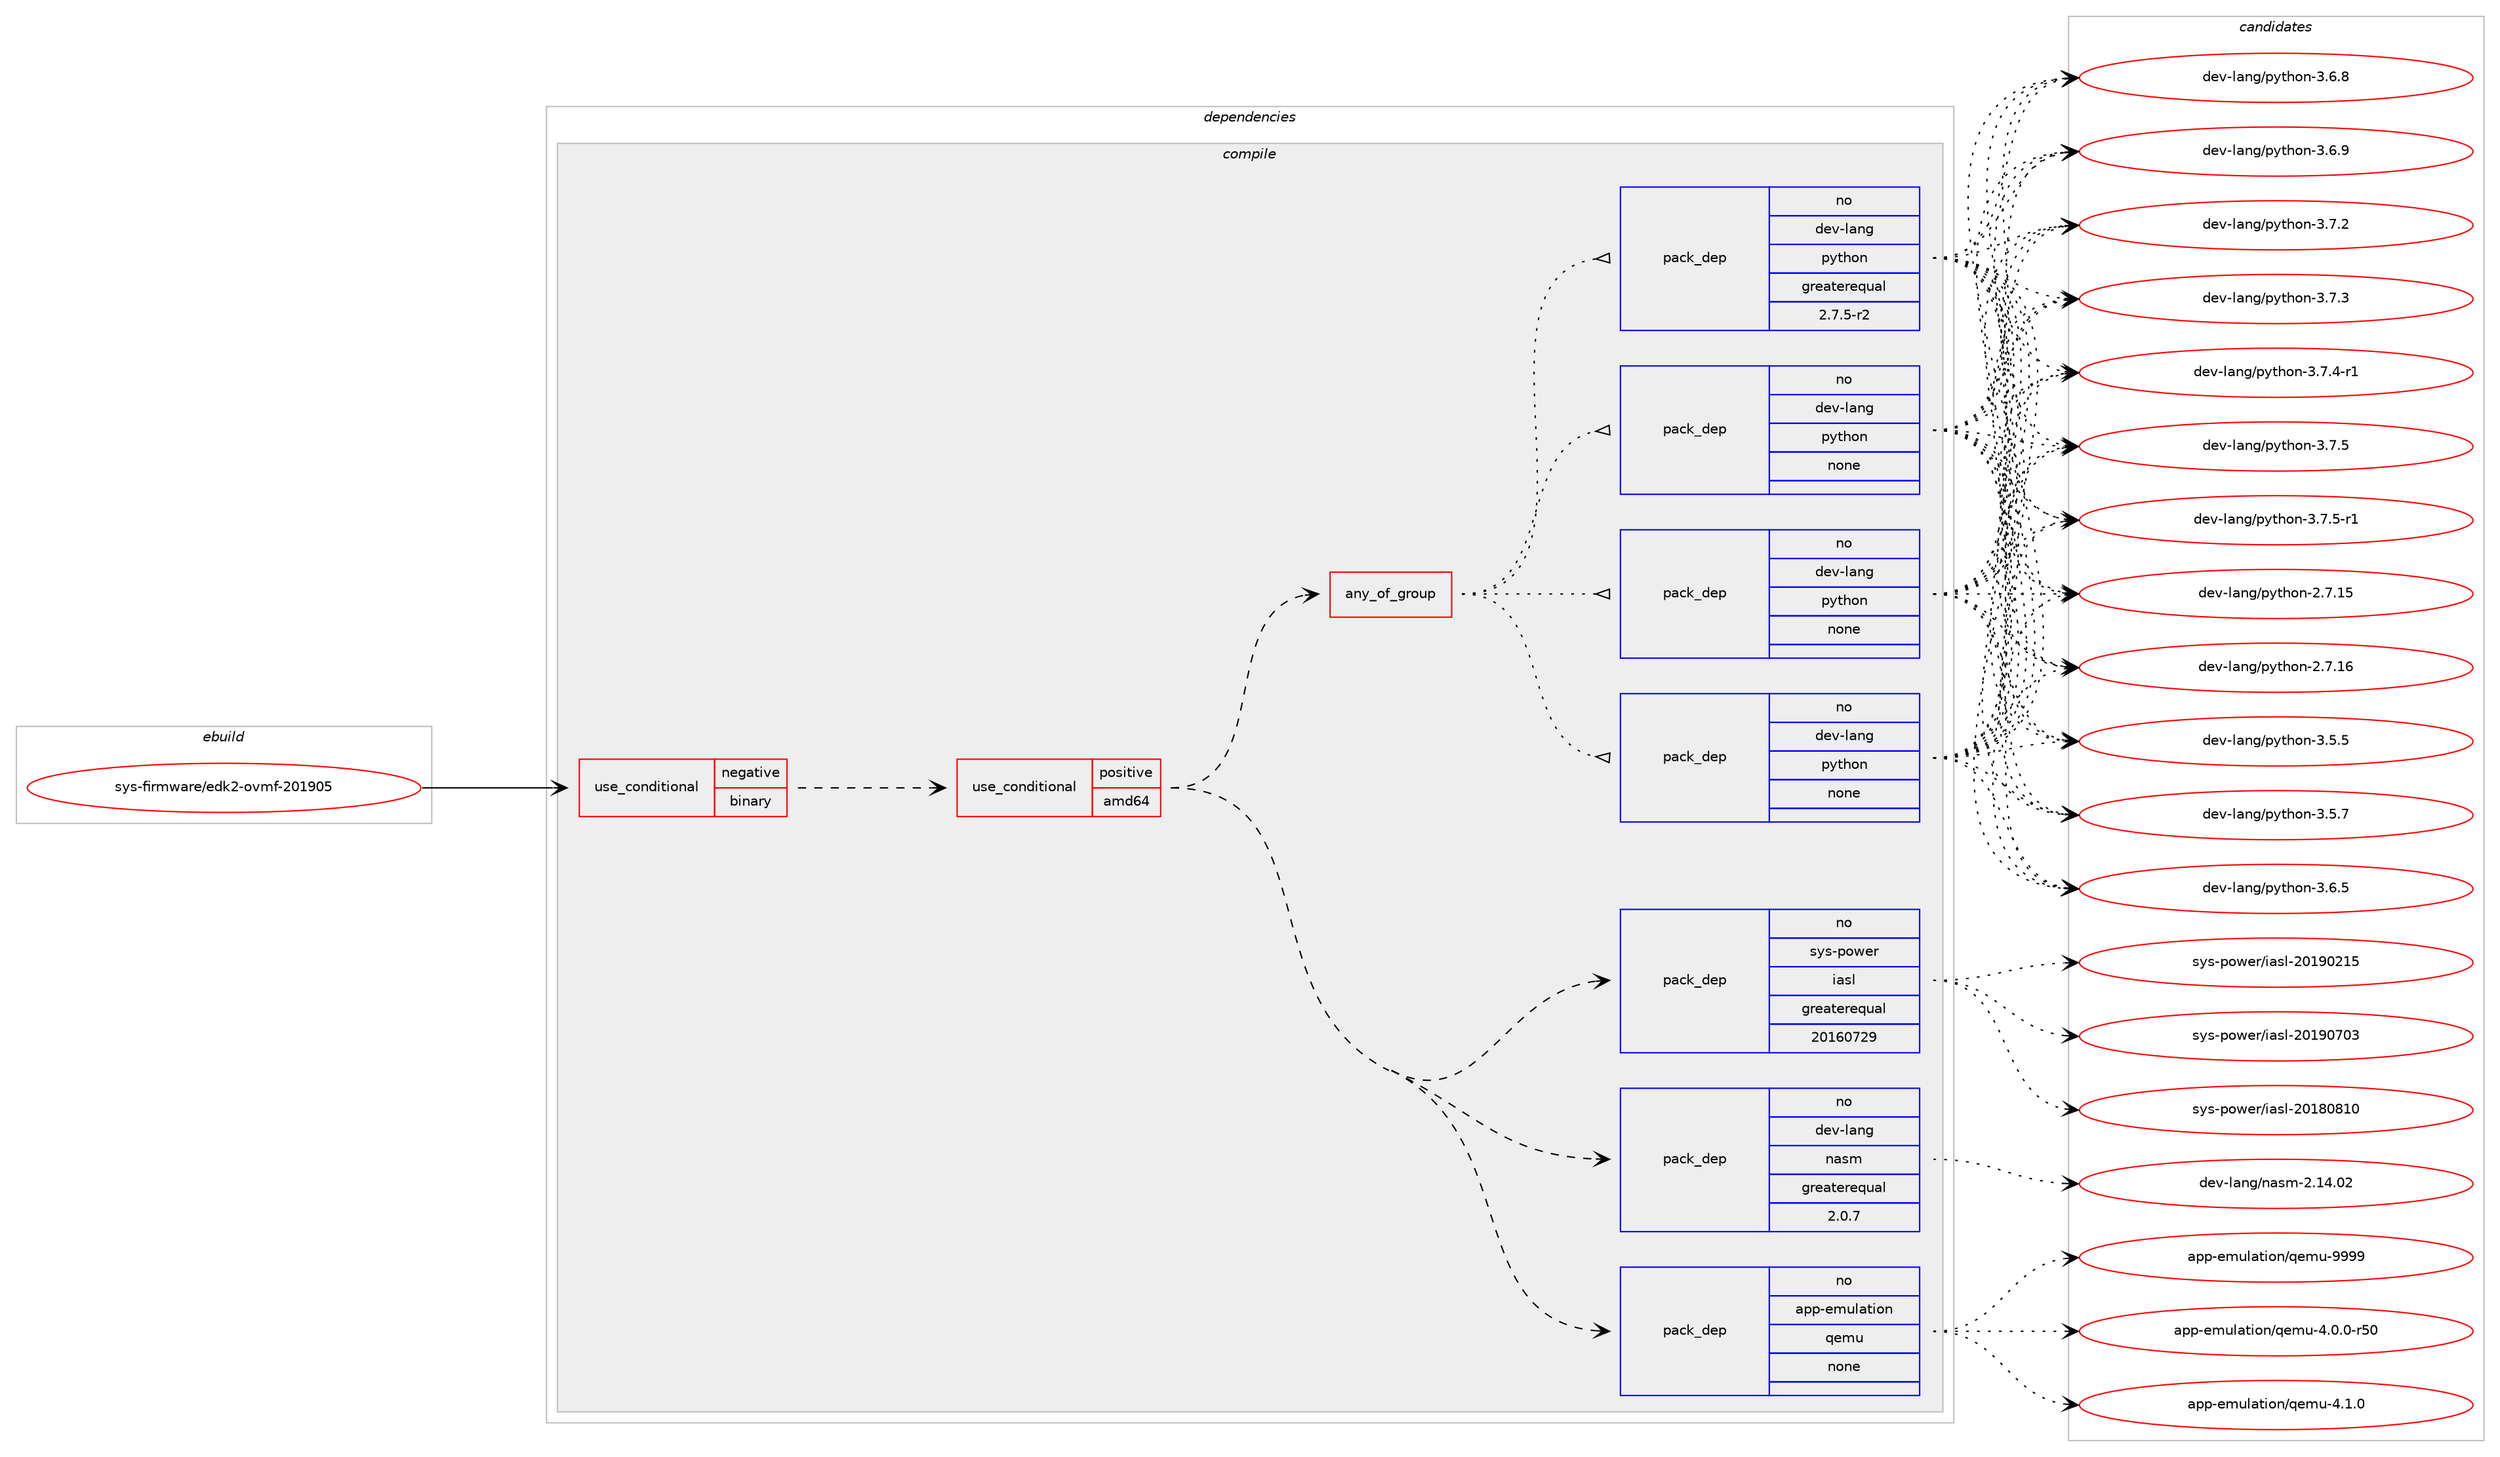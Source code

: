digraph prolog {

# *************
# Graph options
# *************

newrank=true;
concentrate=true;
compound=true;
graph [rankdir=LR,fontname=Helvetica,fontsize=10,ranksep=1.5];#, ranksep=2.5, nodesep=0.2];
edge  [arrowhead=vee];
node  [fontname=Helvetica,fontsize=10];

# **********
# The ebuild
# **********

subgraph cluster_leftcol {
color=gray;
rank=same;
label=<<i>ebuild</i>>;
id [label="sys-firmware/edk2-ovmf-201905", color=red, width=4, href="../sys-firmware/edk2-ovmf-201905.svg"];
}

# ****************
# The dependencies
# ****************

subgraph cluster_midcol {
color=gray;
label=<<i>dependencies</i>>;
subgraph cluster_compile {
fillcolor="#eeeeee";
style=filled;
label=<<i>compile</i>>;
subgraph cond214139 {
dependency891012 [label=<<TABLE BORDER="0" CELLBORDER="1" CELLSPACING="0" CELLPADDING="4"><TR><TD ROWSPAN="3" CELLPADDING="10">use_conditional</TD></TR><TR><TD>negative</TD></TR><TR><TD>binary</TD></TR></TABLE>>, shape=none, color=red];
subgraph cond214140 {
dependency891013 [label=<<TABLE BORDER="0" CELLBORDER="1" CELLSPACING="0" CELLPADDING="4"><TR><TD ROWSPAN="3" CELLPADDING="10">use_conditional</TD></TR><TR><TD>positive</TD></TR><TR><TD>amd64</TD></TR></TABLE>>, shape=none, color=red];
subgraph pack661269 {
dependency891014 [label=<<TABLE BORDER="0" CELLBORDER="1" CELLSPACING="0" CELLPADDING="4" WIDTH="220"><TR><TD ROWSPAN="6" CELLPADDING="30">pack_dep</TD></TR><TR><TD WIDTH="110">no</TD></TR><TR><TD>app-emulation</TD></TR><TR><TD>qemu</TD></TR><TR><TD>none</TD></TR><TR><TD></TD></TR></TABLE>>, shape=none, color=blue];
}
dependency891013:e -> dependency891014:w [weight=20,style="dashed",arrowhead="vee"];
subgraph pack661270 {
dependency891015 [label=<<TABLE BORDER="0" CELLBORDER="1" CELLSPACING="0" CELLPADDING="4" WIDTH="220"><TR><TD ROWSPAN="6" CELLPADDING="30">pack_dep</TD></TR><TR><TD WIDTH="110">no</TD></TR><TR><TD>dev-lang</TD></TR><TR><TD>nasm</TD></TR><TR><TD>greaterequal</TD></TR><TR><TD>2.0.7</TD></TR></TABLE>>, shape=none, color=blue];
}
dependency891013:e -> dependency891015:w [weight=20,style="dashed",arrowhead="vee"];
subgraph pack661271 {
dependency891016 [label=<<TABLE BORDER="0" CELLBORDER="1" CELLSPACING="0" CELLPADDING="4" WIDTH="220"><TR><TD ROWSPAN="6" CELLPADDING="30">pack_dep</TD></TR><TR><TD WIDTH="110">no</TD></TR><TR><TD>sys-power</TD></TR><TR><TD>iasl</TD></TR><TR><TD>greaterequal</TD></TR><TR><TD>20160729</TD></TR></TABLE>>, shape=none, color=blue];
}
dependency891013:e -> dependency891016:w [weight=20,style="dashed",arrowhead="vee"];
subgraph any15067 {
dependency891017 [label=<<TABLE BORDER="0" CELLBORDER="1" CELLSPACING="0" CELLPADDING="4"><TR><TD CELLPADDING="10">any_of_group</TD></TR></TABLE>>, shape=none, color=red];subgraph pack661272 {
dependency891018 [label=<<TABLE BORDER="0" CELLBORDER="1" CELLSPACING="0" CELLPADDING="4" WIDTH="220"><TR><TD ROWSPAN="6" CELLPADDING="30">pack_dep</TD></TR><TR><TD WIDTH="110">no</TD></TR><TR><TD>dev-lang</TD></TR><TR><TD>python</TD></TR><TR><TD>none</TD></TR><TR><TD></TD></TR></TABLE>>, shape=none, color=blue];
}
dependency891017:e -> dependency891018:w [weight=20,style="dotted",arrowhead="oinv"];
subgraph pack661273 {
dependency891019 [label=<<TABLE BORDER="0" CELLBORDER="1" CELLSPACING="0" CELLPADDING="4" WIDTH="220"><TR><TD ROWSPAN="6" CELLPADDING="30">pack_dep</TD></TR><TR><TD WIDTH="110">no</TD></TR><TR><TD>dev-lang</TD></TR><TR><TD>python</TD></TR><TR><TD>none</TD></TR><TR><TD></TD></TR></TABLE>>, shape=none, color=blue];
}
dependency891017:e -> dependency891019:w [weight=20,style="dotted",arrowhead="oinv"];
subgraph pack661274 {
dependency891020 [label=<<TABLE BORDER="0" CELLBORDER="1" CELLSPACING="0" CELLPADDING="4" WIDTH="220"><TR><TD ROWSPAN="6" CELLPADDING="30">pack_dep</TD></TR><TR><TD WIDTH="110">no</TD></TR><TR><TD>dev-lang</TD></TR><TR><TD>python</TD></TR><TR><TD>none</TD></TR><TR><TD></TD></TR></TABLE>>, shape=none, color=blue];
}
dependency891017:e -> dependency891020:w [weight=20,style="dotted",arrowhead="oinv"];
subgraph pack661275 {
dependency891021 [label=<<TABLE BORDER="0" CELLBORDER="1" CELLSPACING="0" CELLPADDING="4" WIDTH="220"><TR><TD ROWSPAN="6" CELLPADDING="30">pack_dep</TD></TR><TR><TD WIDTH="110">no</TD></TR><TR><TD>dev-lang</TD></TR><TR><TD>python</TD></TR><TR><TD>greaterequal</TD></TR><TR><TD>2.7.5-r2</TD></TR></TABLE>>, shape=none, color=blue];
}
dependency891017:e -> dependency891021:w [weight=20,style="dotted",arrowhead="oinv"];
}
dependency891013:e -> dependency891017:w [weight=20,style="dashed",arrowhead="vee"];
}
dependency891012:e -> dependency891013:w [weight=20,style="dashed",arrowhead="vee"];
}
id:e -> dependency891012:w [weight=20,style="solid",arrowhead="vee"];
}
subgraph cluster_compileandrun {
fillcolor="#eeeeee";
style=filled;
label=<<i>compile and run</i>>;
}
subgraph cluster_run {
fillcolor="#eeeeee";
style=filled;
label=<<i>run</i>>;
}
}

# **************
# The candidates
# **************

subgraph cluster_choices {
rank=same;
color=gray;
label=<<i>candidates</i>>;

subgraph choice661269 {
color=black;
nodesep=1;
choice97112112451011091171089711610511111047113101109117455246484648451145348 [label="app-emulation/qemu-4.0.0-r50", color=red, width=4,href="../app-emulation/qemu-4.0.0-r50.svg"];
choice97112112451011091171089711610511111047113101109117455246494648 [label="app-emulation/qemu-4.1.0", color=red, width=4,href="../app-emulation/qemu-4.1.0.svg"];
choice971121124510110911710897116105111110471131011091174557575757 [label="app-emulation/qemu-9999", color=red, width=4,href="../app-emulation/qemu-9999.svg"];
dependency891014:e -> choice97112112451011091171089711610511111047113101109117455246484648451145348:w [style=dotted,weight="100"];
dependency891014:e -> choice97112112451011091171089711610511111047113101109117455246494648:w [style=dotted,weight="100"];
dependency891014:e -> choice971121124510110911710897116105111110471131011091174557575757:w [style=dotted,weight="100"];
}
subgraph choice661270 {
color=black;
nodesep=1;
choice100101118451089711010347110971151094550464952464850 [label="dev-lang/nasm-2.14.02", color=red, width=4,href="../dev-lang/nasm-2.14.02.svg"];
dependency891015:e -> choice100101118451089711010347110971151094550464952464850:w [style=dotted,weight="100"];
}
subgraph choice661271 {
color=black;
nodesep=1;
choice115121115451121111191011144710597115108455048495648564948 [label="sys-power/iasl-20180810", color=red, width=4,href="../sys-power/iasl-20180810.svg"];
choice115121115451121111191011144710597115108455048495748504953 [label="sys-power/iasl-20190215", color=red, width=4,href="../sys-power/iasl-20190215.svg"];
choice115121115451121111191011144710597115108455048495748554851 [label="sys-power/iasl-20190703", color=red, width=4,href="../sys-power/iasl-20190703.svg"];
dependency891016:e -> choice115121115451121111191011144710597115108455048495648564948:w [style=dotted,weight="100"];
dependency891016:e -> choice115121115451121111191011144710597115108455048495748504953:w [style=dotted,weight="100"];
dependency891016:e -> choice115121115451121111191011144710597115108455048495748554851:w [style=dotted,weight="100"];
}
subgraph choice661272 {
color=black;
nodesep=1;
choice10010111845108971101034711212111610411111045504655464953 [label="dev-lang/python-2.7.15", color=red, width=4,href="../dev-lang/python-2.7.15.svg"];
choice10010111845108971101034711212111610411111045504655464954 [label="dev-lang/python-2.7.16", color=red, width=4,href="../dev-lang/python-2.7.16.svg"];
choice100101118451089711010347112121116104111110455146534653 [label="dev-lang/python-3.5.5", color=red, width=4,href="../dev-lang/python-3.5.5.svg"];
choice100101118451089711010347112121116104111110455146534655 [label="dev-lang/python-3.5.7", color=red, width=4,href="../dev-lang/python-3.5.7.svg"];
choice100101118451089711010347112121116104111110455146544653 [label="dev-lang/python-3.6.5", color=red, width=4,href="../dev-lang/python-3.6.5.svg"];
choice100101118451089711010347112121116104111110455146544656 [label="dev-lang/python-3.6.8", color=red, width=4,href="../dev-lang/python-3.6.8.svg"];
choice100101118451089711010347112121116104111110455146544657 [label="dev-lang/python-3.6.9", color=red, width=4,href="../dev-lang/python-3.6.9.svg"];
choice100101118451089711010347112121116104111110455146554650 [label="dev-lang/python-3.7.2", color=red, width=4,href="../dev-lang/python-3.7.2.svg"];
choice100101118451089711010347112121116104111110455146554651 [label="dev-lang/python-3.7.3", color=red, width=4,href="../dev-lang/python-3.7.3.svg"];
choice1001011184510897110103471121211161041111104551465546524511449 [label="dev-lang/python-3.7.4-r1", color=red, width=4,href="../dev-lang/python-3.7.4-r1.svg"];
choice100101118451089711010347112121116104111110455146554653 [label="dev-lang/python-3.7.5", color=red, width=4,href="../dev-lang/python-3.7.5.svg"];
choice1001011184510897110103471121211161041111104551465546534511449 [label="dev-lang/python-3.7.5-r1", color=red, width=4,href="../dev-lang/python-3.7.5-r1.svg"];
dependency891018:e -> choice10010111845108971101034711212111610411111045504655464953:w [style=dotted,weight="100"];
dependency891018:e -> choice10010111845108971101034711212111610411111045504655464954:w [style=dotted,weight="100"];
dependency891018:e -> choice100101118451089711010347112121116104111110455146534653:w [style=dotted,weight="100"];
dependency891018:e -> choice100101118451089711010347112121116104111110455146534655:w [style=dotted,weight="100"];
dependency891018:e -> choice100101118451089711010347112121116104111110455146544653:w [style=dotted,weight="100"];
dependency891018:e -> choice100101118451089711010347112121116104111110455146544656:w [style=dotted,weight="100"];
dependency891018:e -> choice100101118451089711010347112121116104111110455146544657:w [style=dotted,weight="100"];
dependency891018:e -> choice100101118451089711010347112121116104111110455146554650:w [style=dotted,weight="100"];
dependency891018:e -> choice100101118451089711010347112121116104111110455146554651:w [style=dotted,weight="100"];
dependency891018:e -> choice1001011184510897110103471121211161041111104551465546524511449:w [style=dotted,weight="100"];
dependency891018:e -> choice100101118451089711010347112121116104111110455146554653:w [style=dotted,weight="100"];
dependency891018:e -> choice1001011184510897110103471121211161041111104551465546534511449:w [style=dotted,weight="100"];
}
subgraph choice661273 {
color=black;
nodesep=1;
choice10010111845108971101034711212111610411111045504655464953 [label="dev-lang/python-2.7.15", color=red, width=4,href="../dev-lang/python-2.7.15.svg"];
choice10010111845108971101034711212111610411111045504655464954 [label="dev-lang/python-2.7.16", color=red, width=4,href="../dev-lang/python-2.7.16.svg"];
choice100101118451089711010347112121116104111110455146534653 [label="dev-lang/python-3.5.5", color=red, width=4,href="../dev-lang/python-3.5.5.svg"];
choice100101118451089711010347112121116104111110455146534655 [label="dev-lang/python-3.5.7", color=red, width=4,href="../dev-lang/python-3.5.7.svg"];
choice100101118451089711010347112121116104111110455146544653 [label="dev-lang/python-3.6.5", color=red, width=4,href="../dev-lang/python-3.6.5.svg"];
choice100101118451089711010347112121116104111110455146544656 [label="dev-lang/python-3.6.8", color=red, width=4,href="../dev-lang/python-3.6.8.svg"];
choice100101118451089711010347112121116104111110455146544657 [label="dev-lang/python-3.6.9", color=red, width=4,href="../dev-lang/python-3.6.9.svg"];
choice100101118451089711010347112121116104111110455146554650 [label="dev-lang/python-3.7.2", color=red, width=4,href="../dev-lang/python-3.7.2.svg"];
choice100101118451089711010347112121116104111110455146554651 [label="dev-lang/python-3.7.3", color=red, width=4,href="../dev-lang/python-3.7.3.svg"];
choice1001011184510897110103471121211161041111104551465546524511449 [label="dev-lang/python-3.7.4-r1", color=red, width=4,href="../dev-lang/python-3.7.4-r1.svg"];
choice100101118451089711010347112121116104111110455146554653 [label="dev-lang/python-3.7.5", color=red, width=4,href="../dev-lang/python-3.7.5.svg"];
choice1001011184510897110103471121211161041111104551465546534511449 [label="dev-lang/python-3.7.5-r1", color=red, width=4,href="../dev-lang/python-3.7.5-r1.svg"];
dependency891019:e -> choice10010111845108971101034711212111610411111045504655464953:w [style=dotted,weight="100"];
dependency891019:e -> choice10010111845108971101034711212111610411111045504655464954:w [style=dotted,weight="100"];
dependency891019:e -> choice100101118451089711010347112121116104111110455146534653:w [style=dotted,weight="100"];
dependency891019:e -> choice100101118451089711010347112121116104111110455146534655:w [style=dotted,weight="100"];
dependency891019:e -> choice100101118451089711010347112121116104111110455146544653:w [style=dotted,weight="100"];
dependency891019:e -> choice100101118451089711010347112121116104111110455146544656:w [style=dotted,weight="100"];
dependency891019:e -> choice100101118451089711010347112121116104111110455146544657:w [style=dotted,weight="100"];
dependency891019:e -> choice100101118451089711010347112121116104111110455146554650:w [style=dotted,weight="100"];
dependency891019:e -> choice100101118451089711010347112121116104111110455146554651:w [style=dotted,weight="100"];
dependency891019:e -> choice1001011184510897110103471121211161041111104551465546524511449:w [style=dotted,weight="100"];
dependency891019:e -> choice100101118451089711010347112121116104111110455146554653:w [style=dotted,weight="100"];
dependency891019:e -> choice1001011184510897110103471121211161041111104551465546534511449:w [style=dotted,weight="100"];
}
subgraph choice661274 {
color=black;
nodesep=1;
choice10010111845108971101034711212111610411111045504655464953 [label="dev-lang/python-2.7.15", color=red, width=4,href="../dev-lang/python-2.7.15.svg"];
choice10010111845108971101034711212111610411111045504655464954 [label="dev-lang/python-2.7.16", color=red, width=4,href="../dev-lang/python-2.7.16.svg"];
choice100101118451089711010347112121116104111110455146534653 [label="dev-lang/python-3.5.5", color=red, width=4,href="../dev-lang/python-3.5.5.svg"];
choice100101118451089711010347112121116104111110455146534655 [label="dev-lang/python-3.5.7", color=red, width=4,href="../dev-lang/python-3.5.7.svg"];
choice100101118451089711010347112121116104111110455146544653 [label="dev-lang/python-3.6.5", color=red, width=4,href="../dev-lang/python-3.6.5.svg"];
choice100101118451089711010347112121116104111110455146544656 [label="dev-lang/python-3.6.8", color=red, width=4,href="../dev-lang/python-3.6.8.svg"];
choice100101118451089711010347112121116104111110455146544657 [label="dev-lang/python-3.6.9", color=red, width=4,href="../dev-lang/python-3.6.9.svg"];
choice100101118451089711010347112121116104111110455146554650 [label="dev-lang/python-3.7.2", color=red, width=4,href="../dev-lang/python-3.7.2.svg"];
choice100101118451089711010347112121116104111110455146554651 [label="dev-lang/python-3.7.3", color=red, width=4,href="../dev-lang/python-3.7.3.svg"];
choice1001011184510897110103471121211161041111104551465546524511449 [label="dev-lang/python-3.7.4-r1", color=red, width=4,href="../dev-lang/python-3.7.4-r1.svg"];
choice100101118451089711010347112121116104111110455146554653 [label="dev-lang/python-3.7.5", color=red, width=4,href="../dev-lang/python-3.7.5.svg"];
choice1001011184510897110103471121211161041111104551465546534511449 [label="dev-lang/python-3.7.5-r1", color=red, width=4,href="../dev-lang/python-3.7.5-r1.svg"];
dependency891020:e -> choice10010111845108971101034711212111610411111045504655464953:w [style=dotted,weight="100"];
dependency891020:e -> choice10010111845108971101034711212111610411111045504655464954:w [style=dotted,weight="100"];
dependency891020:e -> choice100101118451089711010347112121116104111110455146534653:w [style=dotted,weight="100"];
dependency891020:e -> choice100101118451089711010347112121116104111110455146534655:w [style=dotted,weight="100"];
dependency891020:e -> choice100101118451089711010347112121116104111110455146544653:w [style=dotted,weight="100"];
dependency891020:e -> choice100101118451089711010347112121116104111110455146544656:w [style=dotted,weight="100"];
dependency891020:e -> choice100101118451089711010347112121116104111110455146544657:w [style=dotted,weight="100"];
dependency891020:e -> choice100101118451089711010347112121116104111110455146554650:w [style=dotted,weight="100"];
dependency891020:e -> choice100101118451089711010347112121116104111110455146554651:w [style=dotted,weight="100"];
dependency891020:e -> choice1001011184510897110103471121211161041111104551465546524511449:w [style=dotted,weight="100"];
dependency891020:e -> choice100101118451089711010347112121116104111110455146554653:w [style=dotted,weight="100"];
dependency891020:e -> choice1001011184510897110103471121211161041111104551465546534511449:w [style=dotted,weight="100"];
}
subgraph choice661275 {
color=black;
nodesep=1;
choice10010111845108971101034711212111610411111045504655464953 [label="dev-lang/python-2.7.15", color=red, width=4,href="../dev-lang/python-2.7.15.svg"];
choice10010111845108971101034711212111610411111045504655464954 [label="dev-lang/python-2.7.16", color=red, width=4,href="../dev-lang/python-2.7.16.svg"];
choice100101118451089711010347112121116104111110455146534653 [label="dev-lang/python-3.5.5", color=red, width=4,href="../dev-lang/python-3.5.5.svg"];
choice100101118451089711010347112121116104111110455146534655 [label="dev-lang/python-3.5.7", color=red, width=4,href="../dev-lang/python-3.5.7.svg"];
choice100101118451089711010347112121116104111110455146544653 [label="dev-lang/python-3.6.5", color=red, width=4,href="../dev-lang/python-3.6.5.svg"];
choice100101118451089711010347112121116104111110455146544656 [label="dev-lang/python-3.6.8", color=red, width=4,href="../dev-lang/python-3.6.8.svg"];
choice100101118451089711010347112121116104111110455146544657 [label="dev-lang/python-3.6.9", color=red, width=4,href="../dev-lang/python-3.6.9.svg"];
choice100101118451089711010347112121116104111110455146554650 [label="dev-lang/python-3.7.2", color=red, width=4,href="../dev-lang/python-3.7.2.svg"];
choice100101118451089711010347112121116104111110455146554651 [label="dev-lang/python-3.7.3", color=red, width=4,href="../dev-lang/python-3.7.3.svg"];
choice1001011184510897110103471121211161041111104551465546524511449 [label="dev-lang/python-3.7.4-r1", color=red, width=4,href="../dev-lang/python-3.7.4-r1.svg"];
choice100101118451089711010347112121116104111110455146554653 [label="dev-lang/python-3.7.5", color=red, width=4,href="../dev-lang/python-3.7.5.svg"];
choice1001011184510897110103471121211161041111104551465546534511449 [label="dev-lang/python-3.7.5-r1", color=red, width=4,href="../dev-lang/python-3.7.5-r1.svg"];
dependency891021:e -> choice10010111845108971101034711212111610411111045504655464953:w [style=dotted,weight="100"];
dependency891021:e -> choice10010111845108971101034711212111610411111045504655464954:w [style=dotted,weight="100"];
dependency891021:e -> choice100101118451089711010347112121116104111110455146534653:w [style=dotted,weight="100"];
dependency891021:e -> choice100101118451089711010347112121116104111110455146534655:w [style=dotted,weight="100"];
dependency891021:e -> choice100101118451089711010347112121116104111110455146544653:w [style=dotted,weight="100"];
dependency891021:e -> choice100101118451089711010347112121116104111110455146544656:w [style=dotted,weight="100"];
dependency891021:e -> choice100101118451089711010347112121116104111110455146544657:w [style=dotted,weight="100"];
dependency891021:e -> choice100101118451089711010347112121116104111110455146554650:w [style=dotted,weight="100"];
dependency891021:e -> choice100101118451089711010347112121116104111110455146554651:w [style=dotted,weight="100"];
dependency891021:e -> choice1001011184510897110103471121211161041111104551465546524511449:w [style=dotted,weight="100"];
dependency891021:e -> choice100101118451089711010347112121116104111110455146554653:w [style=dotted,weight="100"];
dependency891021:e -> choice1001011184510897110103471121211161041111104551465546534511449:w [style=dotted,weight="100"];
}
}

}

